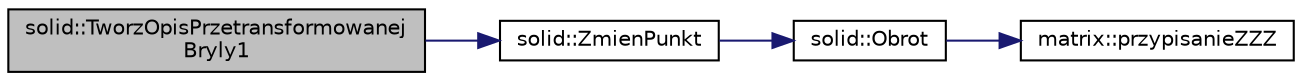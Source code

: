digraph "solid::TworzOpisPrzetransformowanejBryly1"
{
 // LATEX_PDF_SIZE
  edge [fontname="Helvetica",fontsize="10",labelfontname="Helvetica",labelfontsize="10"];
  node [fontname="Helvetica",fontsize="10",shape=record];
  rankdir="LR";
  Node1 [label="solid::TworzOpisPrzetransformowanej\lBryly1",height=0.2,width=0.4,color="black", fillcolor="grey75", style="filled", fontcolor="black",tooltip="Function that saves transformed pionts to a file."];
  Node1 -> Node2 [color="midnightblue",fontsize="10",style="solid",fontname="Helvetica"];
  Node2 [label="solid::ZmienPunkt",height=0.2,width=0.4,color="black", fillcolor="white", style="filled",URL="$classsolid.html#a362fd944f44b271a035d1a773c0d8807",tooltip="Function that change (truns and moves) a single point by given angle and translation."];
  Node2 -> Node3 [color="midnightblue",fontsize="10",style="solid",fontname="Helvetica"];
  Node3 [label="solid::Obrot",height=0.2,width=0.4,color="black", fillcolor="white", style="filled",URL="$classsolid.html#a1df6aa4cd4830083477bb65a0760a750",tooltip="Function that change (turns) a single point coordinates by given angle."];
  Node3 -> Node4 [color="midnightblue",fontsize="10",style="solid",fontname="Helvetica"];
  Node4 [label="matrix::przypisanieZZZ",height=0.2,width=0.4,color="black", fillcolor="white", style="filled",URL="$classmatrix.html#a3c54b84198b67754aa9c65d534ddbc3f",tooltip="Delkaracje funkcji."];
}
